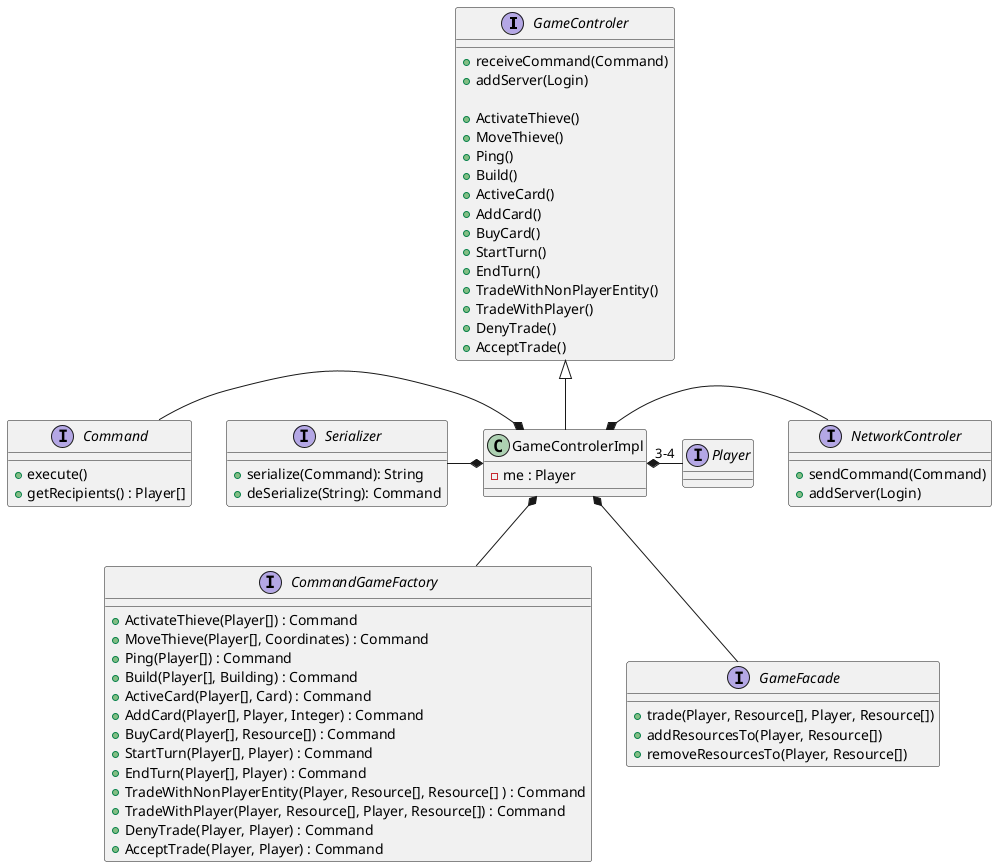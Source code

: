 @startuml

interface GameControler{
	+receiveCommand(Command)
	+addServer(Login)
	
	+ActivateThieve()
	+MoveThieve()
	+Ping()
	+Build()
	+ActiveCard()
	+AddCard()
	+BuyCard()
	+StartTurn()
	+EndTurn()
	+TradeWithNonPlayerEntity()
	+TradeWithPlayer()
	+DenyTrade()
	+AcceptTrade()
}


interface Command {
    +execute()
    +getRecipients() : Player[]
}

interface Serializer {
    +serialize(Command): String
    +deSerialize(String): Command
}

interface NetworkControler {
	+sendCommand(Command)
	+addServer(Login)
}

interface CommandGameFactory {
	+ActivateThieve(Player[]) : Command
	+MoveThieve(Player[], Coordinates) : Command
	+Ping(Player[]) : Command
	+Build(Player[], Building) : Command
	+ActiveCard(Player[], Card) : Command
	+AddCard(Player[], Player, Integer) : Command
	+BuyCard(Player[], Resource[]) : Command
	+StartTurn(Player[], Player) : Command
	+EndTurn(Player[], Player) : Command
	+TradeWithNonPlayerEntity(Player, Resource[], Resource[] ) : Command
	+TradeWithPlayer(Player, Resource[], Player, Resource[]) : Command
	+DenyTrade(Player, Player) : Command
	+AcceptTrade(Player, Player) : Command
}

interface Player{}
interface GameFacade {
	+trade(Player, Resource[], Player, Resource[])
	+addResourcesTo(Player, Resource[])
	+removeResourcesTo(Player, Resource[])
}

class GameControlerImpl{
	-me : Player
}

GameControler <|-down- GameControlerImpl
GameControlerImpl *-down- CommandGameFactory
GameControlerImpl *-right- NetworkControler
GameControlerImpl *-down- GameFacade
GameControlerImpl *-left- Serializer
GameControlerImpl *-right- "3-4" Player
GameControlerImpl *-left- Command

@enduml
